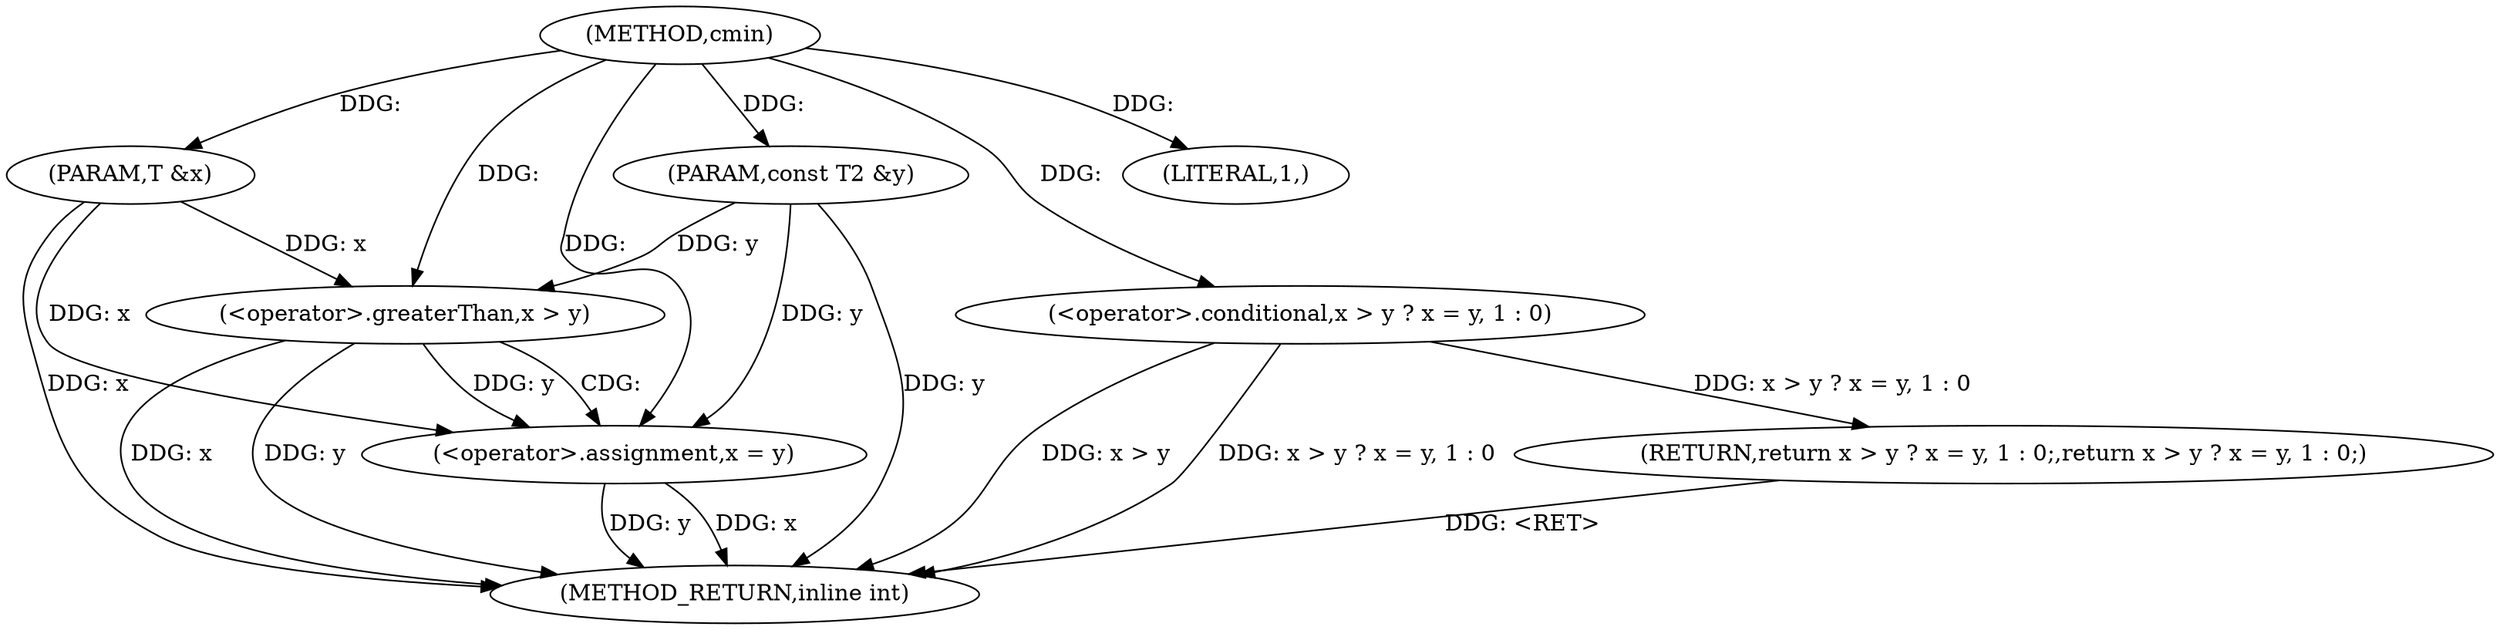 digraph "cmin" {  
"1000125" [label = "(METHOD,cmin)" ]
"1000140" [label = "(METHOD_RETURN,inline int)" ]
"1000126" [label = "(PARAM,T &x)" ]
"1000127" [label = "(PARAM,const T2 &y)" ]
"1000129" [label = "(RETURN,return x > y ? x = y, 1 : 0;,return x > y ? x = y, 1 : 0;)" ]
"1000130" [label = "(<operator>.conditional,x > y ? x = y, 1 : 0)" ]
"1000131" [label = "(<operator>.greaterThan,x > y)" ]
"1000135" [label = "(<operator>.assignment,x = y)" ]
"1000138" [label = "(LITERAL,1,)" ]
  "1000126" -> "1000140"  [ label = "DDG: x"] 
  "1000127" -> "1000140"  [ label = "DDG: y"] 
  "1000131" -> "1000140"  [ label = "DDG: x"] 
  "1000131" -> "1000140"  [ label = "DDG: y"] 
  "1000130" -> "1000140"  [ label = "DDG: x > y"] 
  "1000135" -> "1000140"  [ label = "DDG: x"] 
  "1000135" -> "1000140"  [ label = "DDG: y"] 
  "1000130" -> "1000140"  [ label = "DDG: x > y ? x = y, 1 : 0"] 
  "1000129" -> "1000140"  [ label = "DDG: <RET>"] 
  "1000125" -> "1000126"  [ label = "DDG: "] 
  "1000125" -> "1000127"  [ label = "DDG: "] 
  "1000130" -> "1000129"  [ label = "DDG: x > y ? x = y, 1 : 0"] 
  "1000125" -> "1000130"  [ label = "DDG: "] 
  "1000126" -> "1000131"  [ label = "DDG: x"] 
  "1000125" -> "1000131"  [ label = "DDG: "] 
  "1000127" -> "1000131"  [ label = "DDG: y"] 
  "1000131" -> "1000135"  [ label = "DDG: y"] 
  "1000127" -> "1000135"  [ label = "DDG: y"] 
  "1000125" -> "1000135"  [ label = "DDG: "] 
  "1000125" -> "1000138"  [ label = "DDG: "] 
  "1000126" -> "1000135"  [ label = "DDG: x"] 
  "1000131" -> "1000135"  [ label = "CDG: "] 
}
